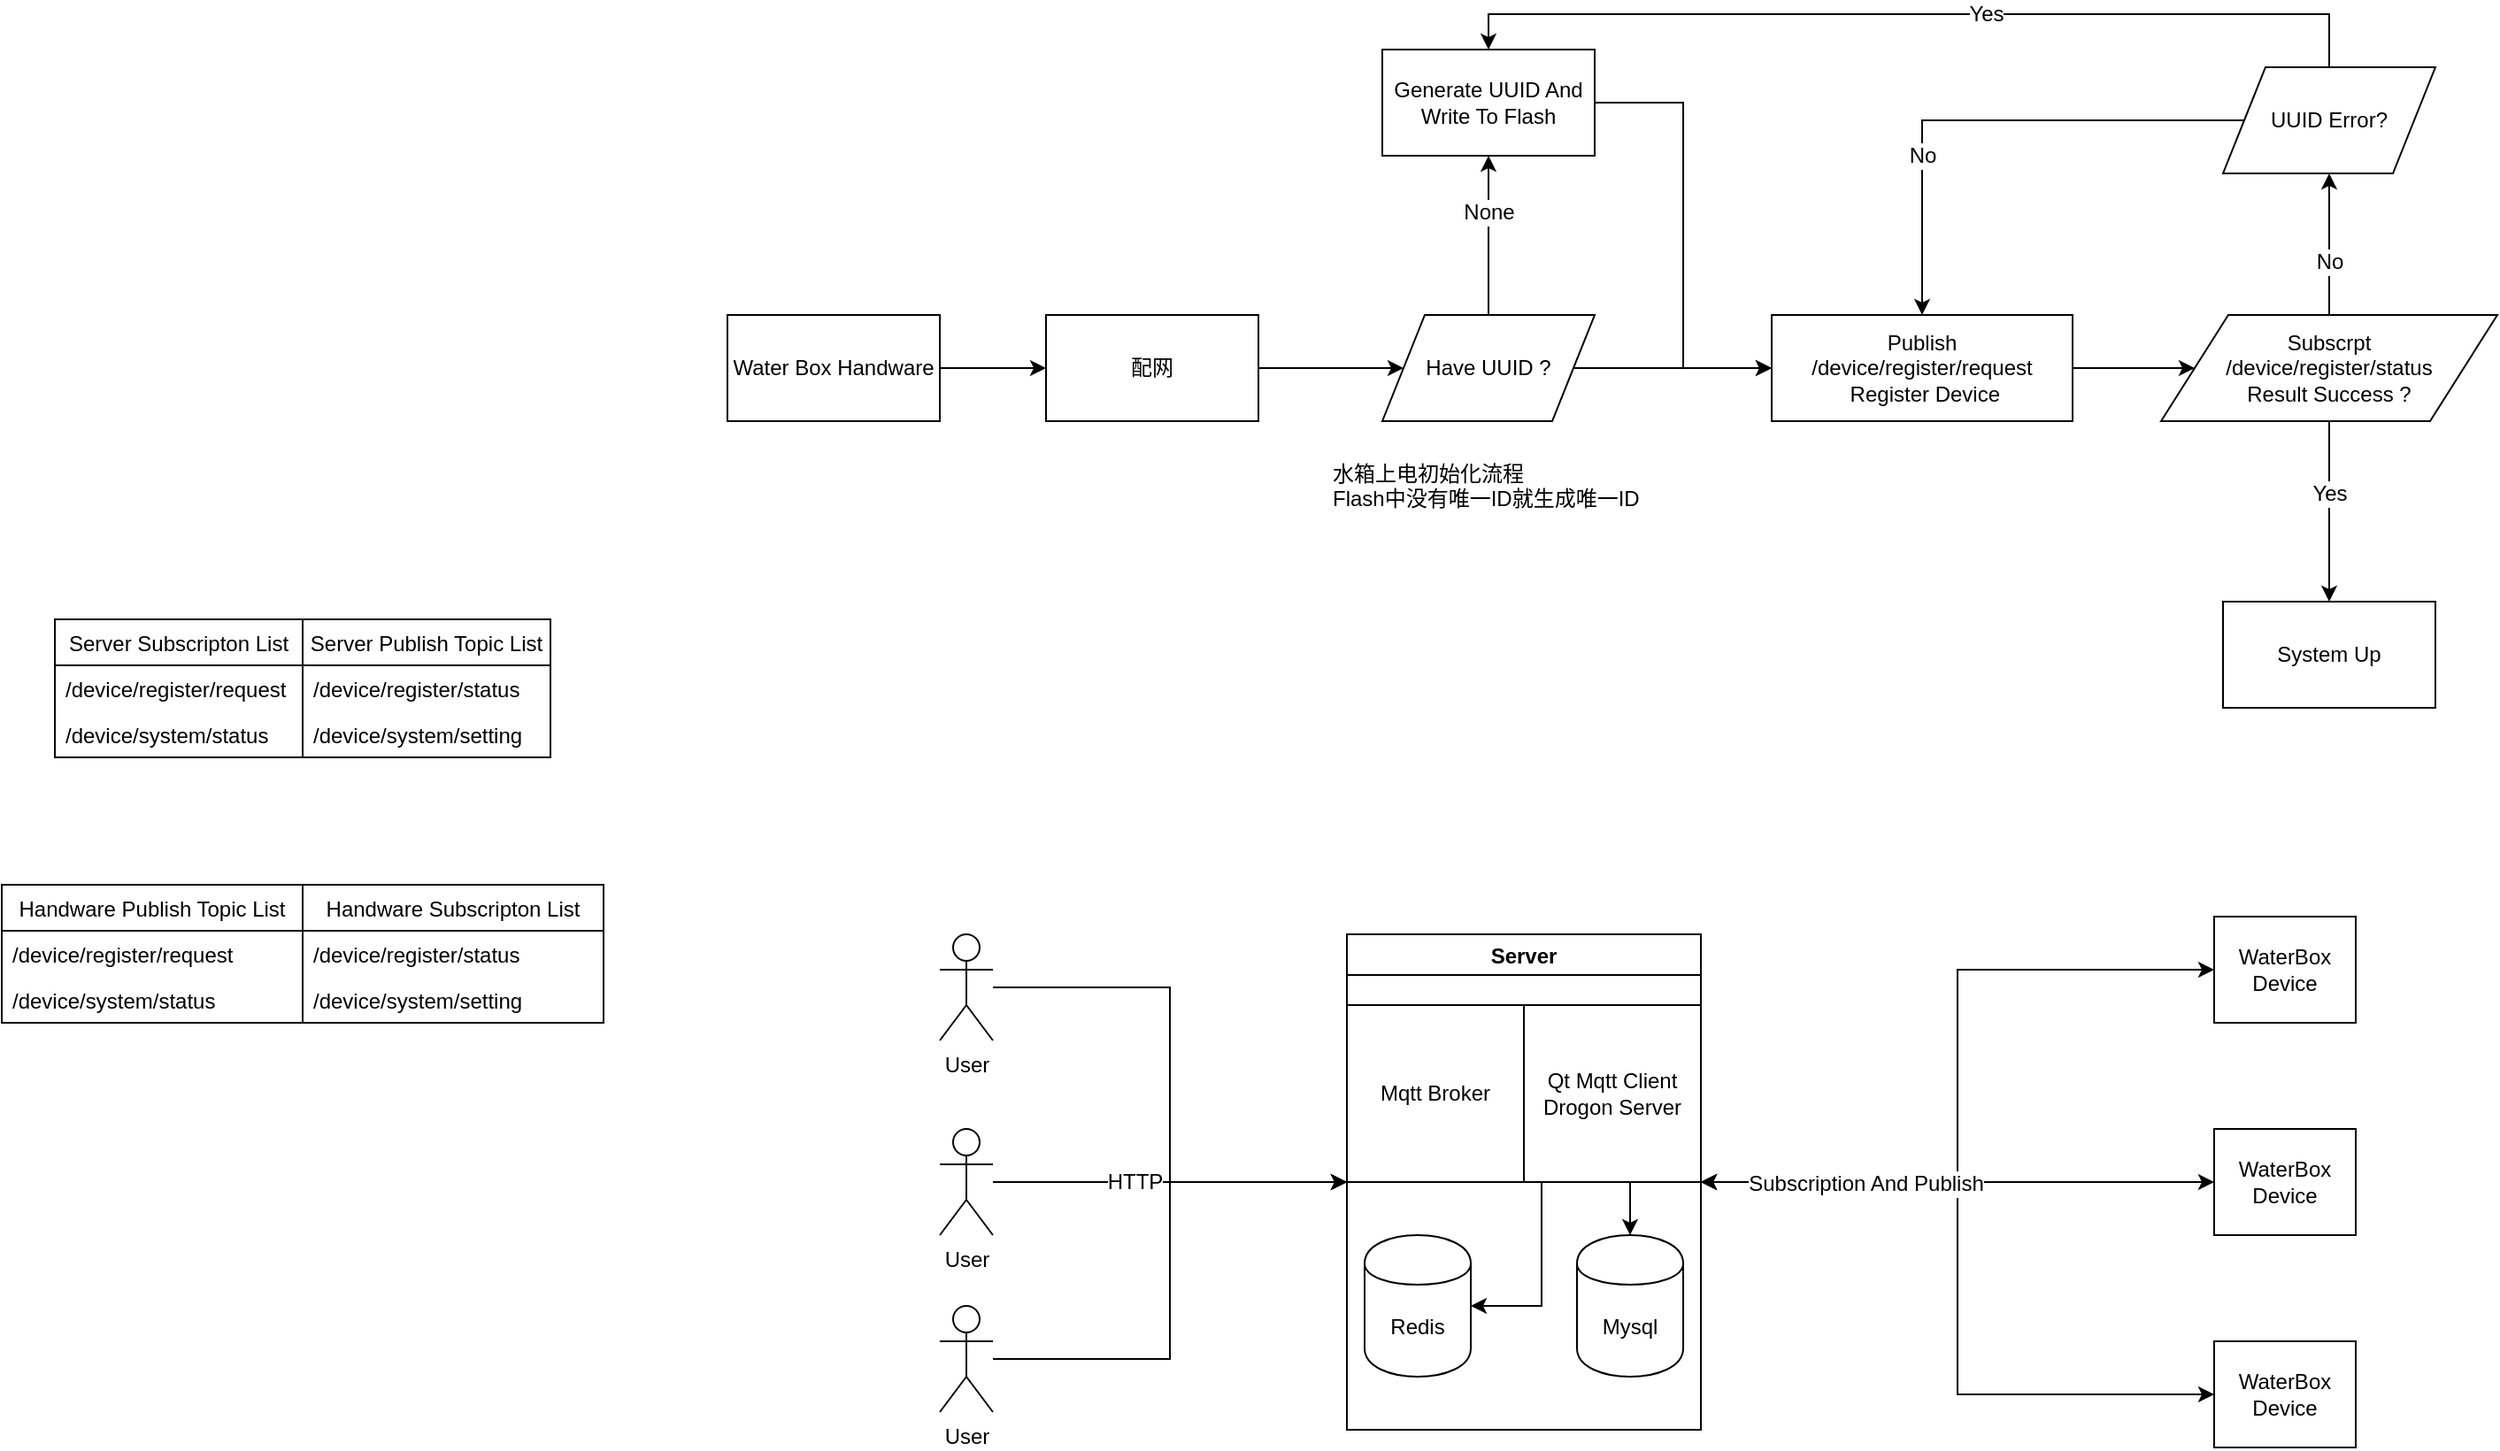 <mxfile version="21.2.8" type="device">
  <diagram id="eP_WGeFVxqN8MNyGYp89" name="Page-1">
    <mxGraphModel dx="1183" dy="725" grid="1" gridSize="10" guides="1" tooltips="1" connect="1" arrows="1" fold="1" page="1" pageScale="1" pageWidth="850" pageHeight="1100" math="0" shadow="0">
      <root>
        <mxCell id="0" />
        <mxCell id="1" parent="0" />
        <mxCell id="14" style="edgeStyle=orthogonalEdgeStyle;rounded=0;orthogonalLoop=1;jettySize=auto;html=1;startArrow=classic;startFill=1;" parent="1" source="2" target="8" edge="1">
          <mxGeometry relative="1" as="geometry" />
        </mxCell>
        <mxCell id="2" value="WaterBox Device" style="rounded=0;whiteSpace=wrap;html=1;" parent="1" vertex="1">
          <mxGeometry x="1380" y="910" width="80" height="60" as="geometry" />
        </mxCell>
        <mxCell id="16" style="edgeStyle=orthogonalEdgeStyle;rounded=0;orthogonalLoop=1;jettySize=auto;html=1;startArrow=classic;startFill=1;" parent="1" source="3" target="8" edge="1">
          <mxGeometry relative="1" as="geometry" />
        </mxCell>
        <mxCell id="3" value="WaterBox Device" style="rounded=0;whiteSpace=wrap;html=1;" parent="1" vertex="1">
          <mxGeometry x="1380" y="1150" width="80" height="60" as="geometry" />
        </mxCell>
        <mxCell id="15" style="edgeStyle=orthogonalEdgeStyle;rounded=0;orthogonalLoop=1;jettySize=auto;html=1;startArrow=classic;startFill=1;" parent="1" source="4" target="8" edge="1">
          <mxGeometry relative="1" as="geometry" />
        </mxCell>
        <mxCell id="17" value="Subscription And Publish" style="text;html=1;resizable=0;points=[];align=center;verticalAlign=middle;labelBackgroundColor=#ffffff;fontColor=#000000;" parent="15" vertex="1" connectable="0">
          <mxGeometry x="0.36" y="1" relative="1" as="geometry">
            <mxPoint as="offset" />
          </mxGeometry>
        </mxCell>
        <mxCell id="4" value="WaterBox Device" style="rounded=0;whiteSpace=wrap;html=1;" parent="1" vertex="1">
          <mxGeometry x="1380" y="1030" width="80" height="60" as="geometry" />
        </mxCell>
        <mxCell id="18" style="edgeStyle=orthogonalEdgeStyle;rounded=0;orthogonalLoop=1;jettySize=auto;html=1;" parent="1" source="5" target="8" edge="1">
          <mxGeometry relative="1" as="geometry" />
        </mxCell>
        <mxCell id="19" value="HTTP" style="text;html=1;resizable=0;points=[];align=center;verticalAlign=middle;labelBackgroundColor=#ffffff;fontColor=#000000;" parent="18" vertex="1" connectable="0">
          <mxGeometry x="-0.158" y="-2" relative="1" as="geometry">
            <mxPoint x="-4" y="-2" as="offset" />
          </mxGeometry>
        </mxCell>
        <mxCell id="5" value="User&lt;br&gt;" style="shape=umlActor;verticalLabelPosition=bottom;labelBackgroundColor=#ffffff;verticalAlign=top;html=1;outlineConnect=0;" parent="1" vertex="1">
          <mxGeometry x="660" y="1030" width="30" height="60" as="geometry" />
        </mxCell>
        <mxCell id="8" value="Server" style="swimlane;" parent="1" vertex="1">
          <mxGeometry x="890" y="920" width="200" height="280" as="geometry" />
        </mxCell>
        <mxCell id="6" value="Mqtt Broker" style="whiteSpace=wrap;html=1;aspect=fixed;" parent="8" vertex="1">
          <mxGeometry y="40" width="100" height="100" as="geometry" />
        </mxCell>
        <mxCell id="12" style="edgeStyle=orthogonalEdgeStyle;rounded=0;orthogonalLoop=1;jettySize=auto;html=1;" parent="8" source="9" target="10" edge="1">
          <mxGeometry relative="1" as="geometry">
            <Array as="points">
              <mxPoint x="110" y="210" />
            </Array>
          </mxGeometry>
        </mxCell>
        <mxCell id="13" style="edgeStyle=orthogonalEdgeStyle;rounded=0;orthogonalLoop=1;jettySize=auto;html=1;" parent="8" source="9" target="11" edge="1">
          <mxGeometry relative="1" as="geometry">
            <Array as="points">
              <mxPoint x="160" y="150" />
              <mxPoint x="160" y="150" />
            </Array>
          </mxGeometry>
        </mxCell>
        <mxCell id="9" value="Qt Mqtt Client&lt;br&gt;Drogon Server" style="whiteSpace=wrap;html=1;aspect=fixed;" parent="8" vertex="1">
          <mxGeometry x="100" y="40" width="100" height="100" as="geometry" />
        </mxCell>
        <mxCell id="10" value="Redis" style="shape=cylinder;whiteSpace=wrap;html=1;boundedLbl=1;backgroundOutline=1;" parent="8" vertex="1">
          <mxGeometry x="10" y="170" width="60" height="80" as="geometry" />
        </mxCell>
        <mxCell id="11" value="Mysql" style="shape=cylinder;whiteSpace=wrap;html=1;boundedLbl=1;backgroundOutline=1;" parent="8" vertex="1">
          <mxGeometry x="130" y="170" width="60" height="80" as="geometry" />
        </mxCell>
        <mxCell id="24" value="Server Subscripton List" style="swimlane;fontStyle=0;childLayout=stackLayout;horizontal=1;startSize=26;fillColor=none;horizontalStack=0;resizeParent=1;resizeParentMax=0;resizeLast=0;collapsible=1;marginBottom=0;" parent="1" vertex="1">
          <mxGeometry x="160" y="742" width="140" height="78" as="geometry" />
        </mxCell>
        <mxCell id="25" value="/device/register/request" style="text;strokeColor=none;fillColor=none;align=left;verticalAlign=top;spacingLeft=4;spacingRight=4;overflow=hidden;rotatable=0;points=[[0,0.5],[1,0.5]];portConstraint=eastwest;" parent="24" vertex="1">
          <mxGeometry y="26" width="140" height="26" as="geometry" />
        </mxCell>
        <mxCell id="26" value="/device/system/status" style="text;strokeColor=none;fillColor=none;align=left;verticalAlign=top;spacingLeft=4;spacingRight=4;overflow=hidden;rotatable=0;points=[[0,0.5],[1,0.5]];portConstraint=eastwest;" parent="24" vertex="1">
          <mxGeometry y="52" width="140" height="26" as="geometry" />
        </mxCell>
        <mxCell id="28" value="Server Publish Topic List" style="swimlane;fontStyle=0;childLayout=stackLayout;horizontal=1;startSize=26;fillColor=none;horizontalStack=0;resizeParent=1;resizeParentMax=0;resizeLast=0;collapsible=1;marginBottom=0;" parent="1" vertex="1">
          <mxGeometry x="300" y="742" width="140" height="78" as="geometry" />
        </mxCell>
        <mxCell id="29" value="/device/register/status" style="text;strokeColor=none;fillColor=none;align=left;verticalAlign=top;spacingLeft=4;spacingRight=4;overflow=hidden;rotatable=0;points=[[0,0.5],[1,0.5]];portConstraint=eastwest;" parent="28" vertex="1">
          <mxGeometry y="26" width="140" height="26" as="geometry" />
        </mxCell>
        <mxCell id="30" value="/device/system/setting" style="text;strokeColor=none;fillColor=none;align=left;verticalAlign=top;spacingLeft=4;spacingRight=4;overflow=hidden;rotatable=0;points=[[0,0.5],[1,0.5]];portConstraint=eastwest;" parent="28" vertex="1">
          <mxGeometry y="52" width="140" height="26" as="geometry" />
        </mxCell>
        <mxCell id="32" value="水箱上电初始化流程&lt;br&gt;Flash中没有唯一ID就生成唯一ID&lt;br&gt;" style="text;html=1;resizable=0;points=[];autosize=1;align=left;verticalAlign=top;spacingTop=-4;" parent="1" vertex="1">
          <mxGeometry x="880" y="650" width="190" height="30" as="geometry" />
        </mxCell>
        <mxCell id="36" style="edgeStyle=orthogonalEdgeStyle;rounded=0;orthogonalLoop=1;jettySize=auto;html=1;" parent="1" source="33" target="35" edge="1">
          <mxGeometry relative="1" as="geometry" />
        </mxCell>
        <mxCell id="33" value="Water Box Handware" style="rounded=0;whiteSpace=wrap;html=1;" parent="1" vertex="1">
          <mxGeometry x="540" y="570" width="120" height="60" as="geometry" />
        </mxCell>
        <mxCell id="41" style="edgeStyle=orthogonalEdgeStyle;rounded=0;orthogonalLoop=1;jettySize=auto;html=1;" parent="1" source="34" target="40" edge="1">
          <mxGeometry relative="1" as="geometry">
            <Array as="points">
              <mxPoint x="970" y="520" />
              <mxPoint x="970" y="520" />
            </Array>
          </mxGeometry>
        </mxCell>
        <mxCell id="44" value="None" style="text;html=1;resizable=0;points=[];align=center;verticalAlign=middle;labelBackgroundColor=#ffffff;fontColor=#000000;" parent="41" vertex="1" connectable="0">
          <mxGeometry x="0.289" y="2" relative="1" as="geometry">
            <mxPoint x="2" as="offset" />
          </mxGeometry>
        </mxCell>
        <mxCell id="46" style="edgeStyle=orthogonalEdgeStyle;rounded=0;orthogonalLoop=1;jettySize=auto;html=1;" parent="1" source="34" target="45" edge="1">
          <mxGeometry relative="1" as="geometry" />
        </mxCell>
        <mxCell id="34" value="Have UUID ?" style="shape=parallelogram;perimeter=parallelogramPerimeter;whiteSpace=wrap;html=1;" parent="1" vertex="1">
          <mxGeometry x="910" y="570" width="120" height="60" as="geometry" />
        </mxCell>
        <mxCell id="37" style="edgeStyle=orthogonalEdgeStyle;rounded=0;orthogonalLoop=1;jettySize=auto;html=1;" parent="1" source="35" target="34" edge="1">
          <mxGeometry relative="1" as="geometry" />
        </mxCell>
        <mxCell id="35" value="配网" style="rounded=0;whiteSpace=wrap;html=1;" parent="1" vertex="1">
          <mxGeometry x="720" y="570" width="120" height="60" as="geometry" />
        </mxCell>
        <mxCell id="47" style="edgeStyle=orthogonalEdgeStyle;rounded=0;orthogonalLoop=1;jettySize=auto;html=1;" parent="1" source="40" target="45" edge="1">
          <mxGeometry relative="1" as="geometry">
            <Array as="points">
              <mxPoint x="1080" y="450" />
              <mxPoint x="1080" y="600" />
            </Array>
          </mxGeometry>
        </mxCell>
        <mxCell id="40" value="Generate UUID And Write To Flash" style="rounded=0;whiteSpace=wrap;html=1;" parent="1" vertex="1">
          <mxGeometry x="910" y="420" width="120" height="60" as="geometry" />
        </mxCell>
        <mxCell id="49" style="edgeStyle=orthogonalEdgeStyle;rounded=0;orthogonalLoop=1;jettySize=auto;html=1;" parent="1" source="45" target="48" edge="1">
          <mxGeometry relative="1" as="geometry" />
        </mxCell>
        <mxCell id="45" value="Publish&lt;br&gt;&lt;span style=&quot;text-align: left ; white-space: nowrap&quot;&gt;/device/register/request&lt;/span&gt;&lt;br&gt;&amp;nbsp;Register Device" style="rounded=0;whiteSpace=wrap;html=1;" parent="1" vertex="1">
          <mxGeometry x="1130" y="570" width="170" height="60" as="geometry" />
        </mxCell>
        <mxCell id="50" style="edgeStyle=orthogonalEdgeStyle;rounded=0;orthogonalLoop=1;jettySize=auto;html=1;" parent="1" source="52" target="40" edge="1">
          <mxGeometry relative="1" as="geometry">
            <Array as="points">
              <mxPoint x="1445" y="400" />
              <mxPoint x="970" y="400" />
            </Array>
          </mxGeometry>
        </mxCell>
        <mxCell id="51" value="Yes" style="text;html=1;resizable=0;points=[];align=center;verticalAlign=middle;labelBackgroundColor=#ffffff;fontColor=#000000;" parent="50" vertex="1" connectable="0">
          <mxGeometry x="-0.144" y="2" relative="1" as="geometry">
            <mxPoint y="-2" as="offset" />
          </mxGeometry>
        </mxCell>
        <mxCell id="53" value="" style="edgeStyle=orthogonalEdgeStyle;rounded=0;orthogonalLoop=1;jettySize=auto;html=1;" parent="1" source="48" target="52" edge="1">
          <mxGeometry relative="1" as="geometry" />
        </mxCell>
        <mxCell id="55" value="No" style="text;html=1;resizable=0;points=[];align=center;verticalAlign=middle;labelBackgroundColor=#ffffff;fontColor=#000000;" parent="53" vertex="1" connectable="0">
          <mxGeometry x="-0.25" y="1" relative="1" as="geometry">
            <mxPoint x="1" as="offset" />
          </mxGeometry>
        </mxCell>
        <mxCell id="61" style="edgeStyle=orthogonalEdgeStyle;rounded=0;orthogonalLoop=1;jettySize=auto;html=1;" parent="1" source="48" target="60" edge="1">
          <mxGeometry relative="1" as="geometry" />
        </mxCell>
        <mxCell id="62" value="Yes" style="text;html=1;resizable=0;points=[];align=center;verticalAlign=middle;labelBackgroundColor=#ffffff;fontColor=#000000;" parent="61" vertex="1" connectable="0">
          <mxGeometry x="-0.196" y="-4" relative="1" as="geometry">
            <mxPoint x="4" as="offset" />
          </mxGeometry>
        </mxCell>
        <mxCell id="48" value="Subscrpt&lt;br&gt;&lt;span style=&quot;text-align: left ; white-space: nowrap&quot;&gt;/device/register/status&lt;/span&gt;&lt;br&gt;Result Success ?" style="shape=parallelogram;perimeter=parallelogramPerimeter;whiteSpace=wrap;html=1;" parent="1" vertex="1">
          <mxGeometry x="1350" y="570" width="190" height="60" as="geometry" />
        </mxCell>
        <mxCell id="56" style="edgeStyle=orthogonalEdgeStyle;rounded=0;orthogonalLoop=1;jettySize=auto;html=1;" parent="1" source="52" target="45" edge="1">
          <mxGeometry relative="1" as="geometry" />
        </mxCell>
        <mxCell id="57" value="No" style="text;html=1;resizable=0;points=[];align=center;verticalAlign=middle;labelBackgroundColor=#ffffff;fontColor=#000000;" parent="56" vertex="1" connectable="0">
          <mxGeometry x="0.24" y="18" relative="1" as="geometry">
            <mxPoint x="-1" y="2" as="offset" />
          </mxGeometry>
        </mxCell>
        <mxCell id="52" value="UUID Error?" style="shape=parallelogram;perimeter=parallelogramPerimeter;whiteSpace=wrap;html=1;" parent="1" vertex="1">
          <mxGeometry x="1385" y="430" width="120" height="60" as="geometry" />
        </mxCell>
        <mxCell id="60" value="System Up" style="rounded=0;whiteSpace=wrap;html=1;" parent="1" vertex="1">
          <mxGeometry x="1385" y="732" width="120" height="60" as="geometry" />
        </mxCell>
        <mxCell id="63" value="Handware Publish Topic List" style="swimlane;fontStyle=0;childLayout=stackLayout;horizontal=1;startSize=26;fillColor=none;horizontalStack=0;resizeParent=1;resizeParentMax=0;resizeLast=0;collapsible=1;marginBottom=0;" parent="1" vertex="1">
          <mxGeometry x="130" y="892" width="170" height="78" as="geometry" />
        </mxCell>
        <mxCell id="64" value="/device/register/request" style="text;strokeColor=none;fillColor=none;align=left;verticalAlign=top;spacingLeft=4;spacingRight=4;overflow=hidden;rotatable=0;points=[[0,0.5],[1,0.5]];portConstraint=eastwest;" parent="63" vertex="1">
          <mxGeometry y="26" width="170" height="26" as="geometry" />
        </mxCell>
        <mxCell id="65" value="/device/system/status" style="text;strokeColor=none;fillColor=none;align=left;verticalAlign=top;spacingLeft=4;spacingRight=4;overflow=hidden;rotatable=0;points=[[0,0.5],[1,0.5]];portConstraint=eastwest;" parent="63" vertex="1">
          <mxGeometry y="52" width="170" height="26" as="geometry" />
        </mxCell>
        <mxCell id="66" value="Handware Subscripton List" style="swimlane;fontStyle=0;childLayout=stackLayout;horizontal=1;startSize=26;fillColor=none;horizontalStack=0;resizeParent=1;resizeParentMax=0;resizeLast=0;collapsible=1;marginBottom=0;" parent="1" vertex="1">
          <mxGeometry x="300" y="892" width="170" height="78" as="geometry" />
        </mxCell>
        <mxCell id="67" value="/device/register/status" style="text;strokeColor=none;fillColor=none;align=left;verticalAlign=top;spacingLeft=4;spacingRight=4;overflow=hidden;rotatable=0;points=[[0,0.5],[1,0.5]];portConstraint=eastwest;" parent="66" vertex="1">
          <mxGeometry y="26" width="170" height="26" as="geometry" />
        </mxCell>
        <mxCell id="68" value="/device/system/setting" style="text;strokeColor=none;fillColor=none;align=left;verticalAlign=top;spacingLeft=4;spacingRight=4;overflow=hidden;rotatable=0;points=[[0,0.5],[1,0.5]];portConstraint=eastwest;" parent="66" vertex="1">
          <mxGeometry y="52" width="170" height="26" as="geometry" />
        </mxCell>
        <mxCell id="71" style="edgeStyle=orthogonalEdgeStyle;rounded=0;orthogonalLoop=1;jettySize=auto;html=1;" parent="1" source="69" target="8" edge="1">
          <mxGeometry relative="1" as="geometry" />
        </mxCell>
        <mxCell id="69" value="User&lt;br&gt;" style="shape=umlActor;verticalLabelPosition=bottom;labelBackgroundColor=#ffffff;verticalAlign=top;html=1;outlineConnect=0;" parent="1" vertex="1">
          <mxGeometry x="660" y="1130" width="30" height="60" as="geometry" />
        </mxCell>
        <mxCell id="73" style="edgeStyle=orthogonalEdgeStyle;rounded=0;orthogonalLoop=1;jettySize=auto;html=1;" parent="1" source="72" target="8" edge="1">
          <mxGeometry relative="1" as="geometry" />
        </mxCell>
        <mxCell id="72" value="User&lt;br&gt;" style="shape=umlActor;verticalLabelPosition=bottom;labelBackgroundColor=#ffffff;verticalAlign=top;html=1;outlineConnect=0;" parent="1" vertex="1">
          <mxGeometry x="660" y="920" width="30" height="60" as="geometry" />
        </mxCell>
      </root>
    </mxGraphModel>
  </diagram>
</mxfile>
